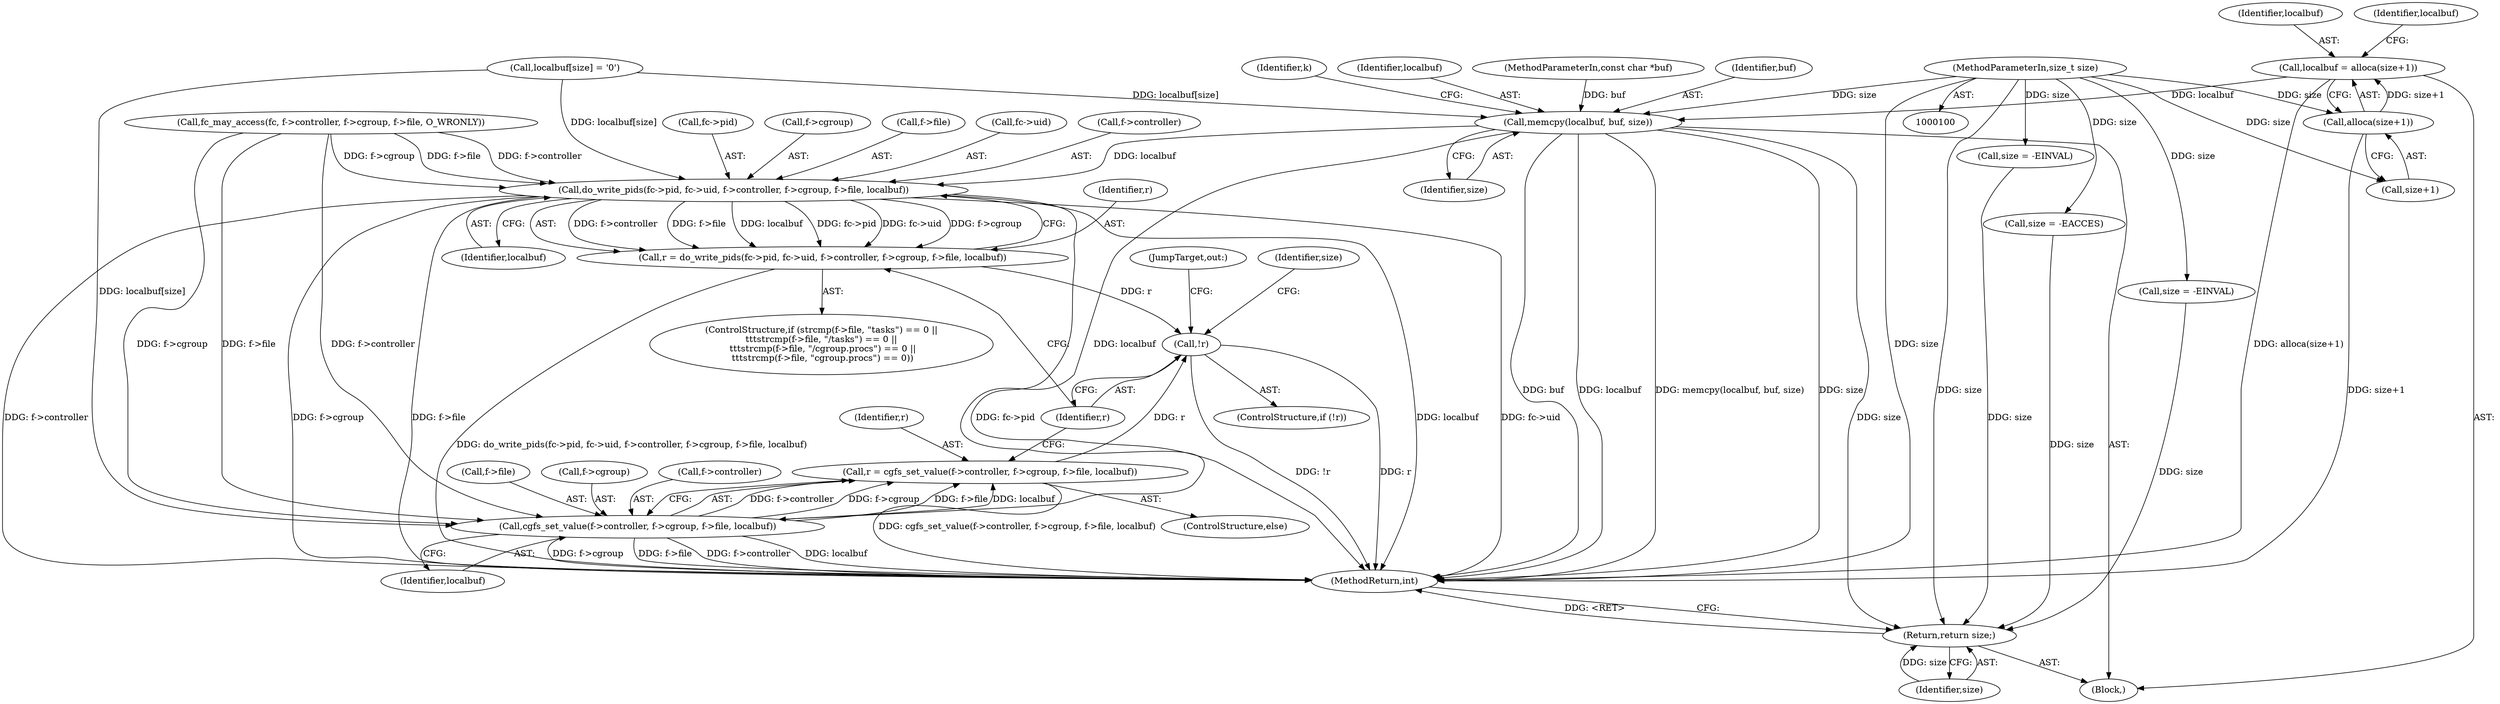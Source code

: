digraph "0_lxcfs_8ee2a503e102b1a43ec4d83113dc275ab20a869a@API" {
"1000151" [label="(Call,localbuf = alloca(size+1))"];
"1000153" [label="(Call,alloca(size+1))"];
"1000103" [label="(MethodParameterIn,size_t size)"];
"1000162" [label="(Call,memcpy(localbuf, buf, size))"];
"1000241" [label="(Call,do_write_pids(fc->pid, fc->uid, f->controller, f->cgroup, f->file, localbuf))"];
"1000239" [label="(Call,r = do_write_pids(fc->pid, fc->uid, f->controller, f->cgroup, f->file, localbuf))"];
"1000273" [label="(Call,!r)"];
"1000261" [label="(Call,cgfs_set_value(f->controller, f->cgroup, f->file, localbuf))"];
"1000259" [label="(Call,r = cgfs_set_value(f->controller, f->cgroup, f->file, localbuf))"];
"1000282" [label="(Return,return size;)"];
"1000169" [label="(Identifier,k)"];
"1000163" [label="(Identifier,localbuf)"];
"1000274" [label="(Identifier,r)"];
"1000265" [label="(Call,f->cgroup)"];
"1000106" [label="(Block,)"];
"1000257" [label="(Identifier,localbuf)"];
"1000262" [label="(Call,f->controller)"];
"1000182" [label="(Call,size = -EINVAL)"];
"1000279" [label="(JumpTarget,out:)"];
"1000240" [label="(Identifier,r)"];
"1000261" [label="(Call,cgfs_set_value(f->controller, f->cgroup, f->file, localbuf))"];
"1000162" [label="(Call,memcpy(localbuf, buf, size))"];
"1000151" [label="(Call,localbuf = alloca(size+1))"];
"1000165" [label="(Identifier,size)"];
"1000102" [label="(MethodParameterIn,const char *buf)"];
"1000241" [label="(Call,do_write_pids(fc->pid, fc->uid, f->controller, f->cgroup, f->file, localbuf))"];
"1000282" [label="(Return,return size;)"];
"1000242" [label="(Call,fc->pid)"];
"1000251" [label="(Call,f->cgroup)"];
"1000254" [label="(Call,f->file)"];
"1000202" [label="(Call,size = -EACCES)"];
"1000259" [label="(Call,r = cgfs_set_value(f->controller, f->cgroup, f->file, localbuf))"];
"1000283" [label="(Identifier,size)"];
"1000239" [label="(Call,r = do_write_pids(fc->pid, fc->uid, f->controller, f->cgroup, f->file, localbuf))"];
"1000284" [label="(MethodReturn,int)"];
"1000189" [label="(Call,fc_may_access(fc, f->controller, f->cgroup, f->file, O_WRONLY))"];
"1000152" [label="(Identifier,localbuf)"];
"1000245" [label="(Call,fc->uid)"];
"1000153" [label="(Call,alloca(size+1))"];
"1000159" [label="(Identifier,localbuf)"];
"1000103" [label="(MethodParameterIn,size_t size)"];
"1000268" [label="(Call,f->file)"];
"1000276" [label="(Identifier,size)"];
"1000272" [label="(ControlStructure,if (!r))"];
"1000164" [label="(Identifier,buf)"];
"1000157" [label="(Call,localbuf[size] = '\0')"];
"1000258" [label="(ControlStructure,else)"];
"1000260" [label="(Identifier,r)"];
"1000248" [label="(Call,f->controller)"];
"1000275" [label="(Call,size = -EINVAL)"];
"1000207" [label="(ControlStructure,if (strcmp(f->file, \"tasks\") == 0 ||\n\t\t\tstrcmp(f->file, \"/tasks\") == 0 ||\n \t\t\tstrcmp(f->file, \"/cgroup.procs\") == 0 ||\n \t\t\tstrcmp(f->file, \"cgroup.procs\") == 0))"];
"1000273" [label="(Call,!r)"];
"1000154" [label="(Call,size+1)"];
"1000271" [label="(Identifier,localbuf)"];
"1000151" -> "1000106"  [label="AST: "];
"1000151" -> "1000153"  [label="CFG: "];
"1000152" -> "1000151"  [label="AST: "];
"1000153" -> "1000151"  [label="AST: "];
"1000159" -> "1000151"  [label="CFG: "];
"1000151" -> "1000284"  [label="DDG: alloca(size+1)"];
"1000153" -> "1000151"  [label="DDG: size+1"];
"1000151" -> "1000162"  [label="DDG: localbuf"];
"1000153" -> "1000154"  [label="CFG: "];
"1000154" -> "1000153"  [label="AST: "];
"1000153" -> "1000284"  [label="DDG: size+1"];
"1000103" -> "1000153"  [label="DDG: size"];
"1000103" -> "1000100"  [label="AST: "];
"1000103" -> "1000284"  [label="DDG: size"];
"1000103" -> "1000154"  [label="DDG: size"];
"1000103" -> "1000162"  [label="DDG: size"];
"1000103" -> "1000182"  [label="DDG: size"];
"1000103" -> "1000202"  [label="DDG: size"];
"1000103" -> "1000275"  [label="DDG: size"];
"1000103" -> "1000282"  [label="DDG: size"];
"1000162" -> "1000106"  [label="AST: "];
"1000162" -> "1000165"  [label="CFG: "];
"1000163" -> "1000162"  [label="AST: "];
"1000164" -> "1000162"  [label="AST: "];
"1000165" -> "1000162"  [label="AST: "];
"1000169" -> "1000162"  [label="CFG: "];
"1000162" -> "1000284"  [label="DDG: buf"];
"1000162" -> "1000284"  [label="DDG: localbuf"];
"1000162" -> "1000284"  [label="DDG: memcpy(localbuf, buf, size)"];
"1000162" -> "1000284"  [label="DDG: size"];
"1000157" -> "1000162"  [label="DDG: localbuf[size]"];
"1000102" -> "1000162"  [label="DDG: buf"];
"1000162" -> "1000241"  [label="DDG: localbuf"];
"1000162" -> "1000261"  [label="DDG: localbuf"];
"1000162" -> "1000282"  [label="DDG: size"];
"1000241" -> "1000239"  [label="AST: "];
"1000241" -> "1000257"  [label="CFG: "];
"1000242" -> "1000241"  [label="AST: "];
"1000245" -> "1000241"  [label="AST: "];
"1000248" -> "1000241"  [label="AST: "];
"1000251" -> "1000241"  [label="AST: "];
"1000254" -> "1000241"  [label="AST: "];
"1000257" -> "1000241"  [label="AST: "];
"1000239" -> "1000241"  [label="CFG: "];
"1000241" -> "1000284"  [label="DDG: f->controller"];
"1000241" -> "1000284"  [label="DDG: f->cgroup"];
"1000241" -> "1000284"  [label="DDG: f->file"];
"1000241" -> "1000284"  [label="DDG: fc->pid"];
"1000241" -> "1000284"  [label="DDG: localbuf"];
"1000241" -> "1000284"  [label="DDG: fc->uid"];
"1000241" -> "1000239"  [label="DDG: f->controller"];
"1000241" -> "1000239"  [label="DDG: f->file"];
"1000241" -> "1000239"  [label="DDG: localbuf"];
"1000241" -> "1000239"  [label="DDG: fc->pid"];
"1000241" -> "1000239"  [label="DDG: fc->uid"];
"1000241" -> "1000239"  [label="DDG: f->cgroup"];
"1000189" -> "1000241"  [label="DDG: f->controller"];
"1000189" -> "1000241"  [label="DDG: f->cgroup"];
"1000189" -> "1000241"  [label="DDG: f->file"];
"1000157" -> "1000241"  [label="DDG: localbuf[size]"];
"1000239" -> "1000207"  [label="AST: "];
"1000240" -> "1000239"  [label="AST: "];
"1000274" -> "1000239"  [label="CFG: "];
"1000239" -> "1000284"  [label="DDG: do_write_pids(fc->pid, fc->uid, f->controller, f->cgroup, f->file, localbuf)"];
"1000239" -> "1000273"  [label="DDG: r"];
"1000273" -> "1000272"  [label="AST: "];
"1000273" -> "1000274"  [label="CFG: "];
"1000274" -> "1000273"  [label="AST: "];
"1000276" -> "1000273"  [label="CFG: "];
"1000279" -> "1000273"  [label="CFG: "];
"1000273" -> "1000284"  [label="DDG: r"];
"1000273" -> "1000284"  [label="DDG: !r"];
"1000259" -> "1000273"  [label="DDG: r"];
"1000261" -> "1000259"  [label="AST: "];
"1000261" -> "1000271"  [label="CFG: "];
"1000262" -> "1000261"  [label="AST: "];
"1000265" -> "1000261"  [label="AST: "];
"1000268" -> "1000261"  [label="AST: "];
"1000271" -> "1000261"  [label="AST: "];
"1000259" -> "1000261"  [label="CFG: "];
"1000261" -> "1000284"  [label="DDG: f->cgroup"];
"1000261" -> "1000284"  [label="DDG: f->file"];
"1000261" -> "1000284"  [label="DDG: f->controller"];
"1000261" -> "1000284"  [label="DDG: localbuf"];
"1000261" -> "1000259"  [label="DDG: f->controller"];
"1000261" -> "1000259"  [label="DDG: f->cgroup"];
"1000261" -> "1000259"  [label="DDG: f->file"];
"1000261" -> "1000259"  [label="DDG: localbuf"];
"1000189" -> "1000261"  [label="DDG: f->controller"];
"1000189" -> "1000261"  [label="DDG: f->cgroup"];
"1000189" -> "1000261"  [label="DDG: f->file"];
"1000157" -> "1000261"  [label="DDG: localbuf[size]"];
"1000259" -> "1000258"  [label="AST: "];
"1000260" -> "1000259"  [label="AST: "];
"1000274" -> "1000259"  [label="CFG: "];
"1000259" -> "1000284"  [label="DDG: cgfs_set_value(f->controller, f->cgroup, f->file, localbuf)"];
"1000282" -> "1000106"  [label="AST: "];
"1000282" -> "1000283"  [label="CFG: "];
"1000283" -> "1000282"  [label="AST: "];
"1000284" -> "1000282"  [label="CFG: "];
"1000282" -> "1000284"  [label="DDG: <RET>"];
"1000283" -> "1000282"  [label="DDG: size"];
"1000202" -> "1000282"  [label="DDG: size"];
"1000275" -> "1000282"  [label="DDG: size"];
"1000182" -> "1000282"  [label="DDG: size"];
}
